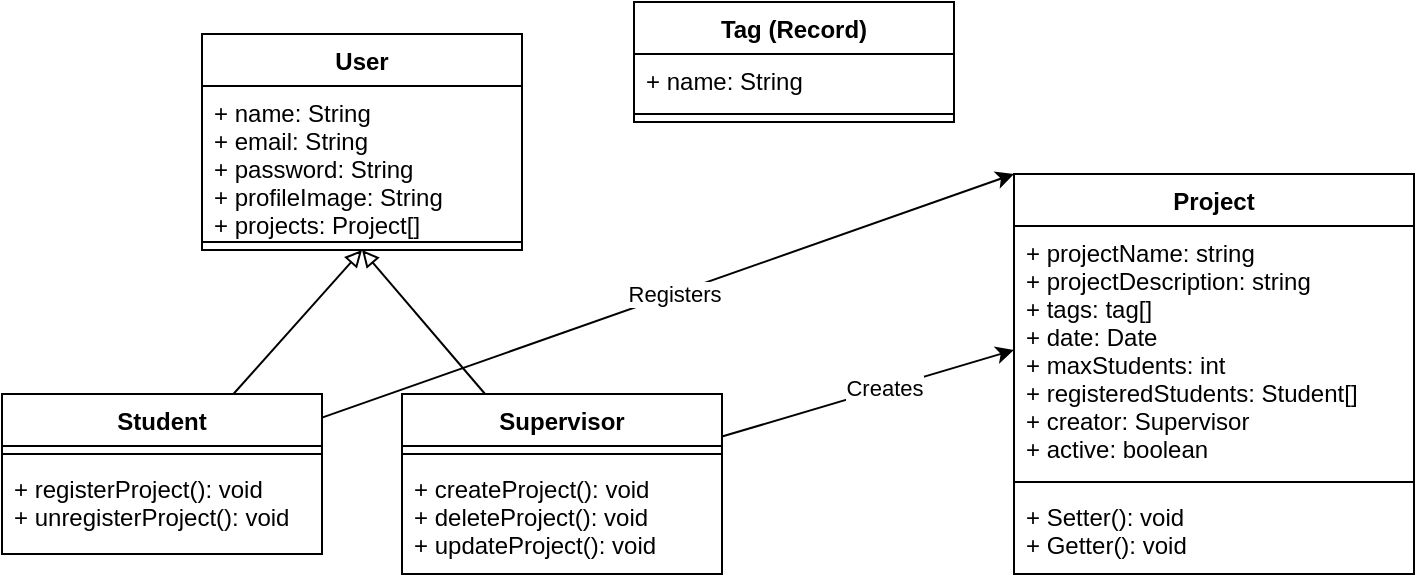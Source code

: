 <mxfile version="15.6.8" type="device"><diagram id="FRLqPUF8D_9gEZ6dUHlB" name="Page-1"><mxGraphModel dx="339" dy="182" grid="1" gridSize="10" guides="1" tooltips="1" connect="1" arrows="1" fold="1" page="1" pageScale="1" pageWidth="827" pageHeight="1169" math="0" shadow="0"><root><mxCell id="0"/><mxCell id="1" parent="0"/><mxCell id="cscwKtczK39mv4lu-wOk-10" value="User" style="swimlane;fontStyle=1;align=center;verticalAlign=top;childLayout=stackLayout;horizontal=1;startSize=26;horizontalStack=0;resizeParent=1;resizeParentMax=0;resizeLast=0;collapsible=1;marginBottom=0;" vertex="1" parent="1"><mxGeometry x="154" y="50" width="160" height="108" as="geometry"/></mxCell><mxCell id="cscwKtczK39mv4lu-wOk-11" value="+ name: String&#10;+ email: String&#10;+ password: String&#10;+ profileImage: String&#10;+ projects: Project[]" style="text;strokeColor=none;fillColor=none;align=left;verticalAlign=top;spacingLeft=4;spacingRight=4;overflow=hidden;rotatable=0;points=[[0,0.5],[1,0.5]];portConstraint=eastwest;" vertex="1" parent="cscwKtczK39mv4lu-wOk-10"><mxGeometry y="26" width="160" height="74" as="geometry"/></mxCell><mxCell id="cscwKtczK39mv4lu-wOk-12" value="" style="line;strokeWidth=1;fillColor=none;align=left;verticalAlign=middle;spacingTop=-1;spacingLeft=3;spacingRight=3;rotatable=0;labelPosition=right;points=[];portConstraint=eastwest;" vertex="1" parent="cscwKtczK39mv4lu-wOk-10"><mxGeometry y="100" width="160" height="8" as="geometry"/></mxCell><mxCell id="cscwKtczK39mv4lu-wOk-30" style="rounded=0;orthogonalLoop=1;jettySize=auto;html=1;entryX=0.5;entryY=1;entryDx=0;entryDy=0;endArrow=block;endFill=0;" edge="1" parent="1" source="cscwKtczK39mv4lu-wOk-14" target="cscwKtczK39mv4lu-wOk-10"><mxGeometry relative="1" as="geometry"><mxPoint x="238.64" y="174.988" as="targetPoint"/></mxGeometry></mxCell><mxCell id="cscwKtczK39mv4lu-wOk-39" style="edgeStyle=none;rounded=0;orthogonalLoop=1;jettySize=auto;html=1;entryX=0;entryY=0.5;entryDx=0;entryDy=0;endArrow=classic;endFill=1;" edge="1" parent="1" source="cscwKtczK39mv4lu-wOk-14" target="cscwKtczK39mv4lu-wOk-32"><mxGeometry relative="1" as="geometry"/></mxCell><mxCell id="cscwKtczK39mv4lu-wOk-40" value="Creates" style="edgeLabel;html=1;align=center;verticalAlign=middle;resizable=0;points=[];" vertex="1" connectable="0" parent="cscwKtczK39mv4lu-wOk-39"><mxGeometry x="0.1" y="1" relative="1" as="geometry"><mxPoint as="offset"/></mxGeometry></mxCell><mxCell id="cscwKtczK39mv4lu-wOk-14" value="Supervisor" style="swimlane;fontStyle=1;align=center;verticalAlign=top;childLayout=stackLayout;horizontal=1;startSize=26;horizontalStack=0;resizeParent=1;resizeParentMax=0;resizeLast=0;collapsible=1;marginBottom=0;" vertex="1" parent="1"><mxGeometry x="254" y="230" width="160" height="90" as="geometry"/></mxCell><mxCell id="cscwKtczK39mv4lu-wOk-16" value="" style="line;strokeWidth=1;fillColor=none;align=left;verticalAlign=middle;spacingTop=-1;spacingLeft=3;spacingRight=3;rotatable=0;labelPosition=right;points=[];portConstraint=eastwest;" vertex="1" parent="cscwKtczK39mv4lu-wOk-14"><mxGeometry y="26" width="160" height="8" as="geometry"/></mxCell><mxCell id="cscwKtczK39mv4lu-wOk-17" value="+ createProject(): void&#10;+ deleteProject(): void&#10;+ updateProject(): void" style="text;strokeColor=none;fillColor=none;align=left;verticalAlign=top;spacingLeft=4;spacingRight=4;overflow=hidden;rotatable=0;points=[[0,0.5],[1,0.5]];portConstraint=eastwest;" vertex="1" parent="cscwKtczK39mv4lu-wOk-14"><mxGeometry y="34" width="160" height="56" as="geometry"/></mxCell><mxCell id="cscwKtczK39mv4lu-wOk-28" style="rounded=0;orthogonalLoop=1;jettySize=auto;html=1;endArrow=block;endFill=0;entryX=0.5;entryY=1;entryDx=0;entryDy=0;" edge="1" parent="1" source="cscwKtczK39mv4lu-wOk-18" target="cscwKtczK39mv4lu-wOk-10"><mxGeometry relative="1" as="geometry"><mxPoint x="235" y="150" as="targetPoint"/></mxGeometry></mxCell><mxCell id="cscwKtczK39mv4lu-wOk-41" style="edgeStyle=none;rounded=0;orthogonalLoop=1;jettySize=auto;html=1;entryX=0;entryY=0;entryDx=0;entryDy=0;endArrow=classic;endFill=1;" edge="1" parent="1" source="cscwKtczK39mv4lu-wOk-18" target="cscwKtczK39mv4lu-wOk-31"><mxGeometry relative="1" as="geometry"/></mxCell><mxCell id="cscwKtczK39mv4lu-wOk-42" value="Registers" style="edgeLabel;html=1;align=center;verticalAlign=middle;resizable=0;points=[];" vertex="1" connectable="0" parent="cscwKtczK39mv4lu-wOk-41"><mxGeometry x="0.641" relative="1" as="geometry"><mxPoint x="-108" y="38" as="offset"/></mxGeometry></mxCell><mxCell id="cscwKtczK39mv4lu-wOk-18" value="Student" style="swimlane;fontStyle=1;align=center;verticalAlign=top;childLayout=stackLayout;horizontal=1;startSize=26;horizontalStack=0;resizeParent=1;resizeParentMax=0;resizeLast=0;collapsible=1;marginBottom=0;" vertex="1" parent="1"><mxGeometry x="54" y="230" width="160" height="80" as="geometry"/></mxCell><mxCell id="cscwKtczK39mv4lu-wOk-20" value="" style="line;strokeWidth=1;fillColor=none;align=left;verticalAlign=middle;spacingTop=-1;spacingLeft=3;spacingRight=3;rotatable=0;labelPosition=right;points=[];portConstraint=eastwest;" vertex="1" parent="cscwKtczK39mv4lu-wOk-18"><mxGeometry y="26" width="160" height="8" as="geometry"/></mxCell><mxCell id="cscwKtczK39mv4lu-wOk-21" value="+ registerProject(): void&#10;+ unregisterProject(): void" style="text;strokeColor=none;fillColor=none;align=left;verticalAlign=top;spacingLeft=4;spacingRight=4;overflow=hidden;rotatable=0;points=[[0,0.5],[1,0.5]];portConstraint=eastwest;" vertex="1" parent="cscwKtczK39mv4lu-wOk-18"><mxGeometry y="34" width="160" height="46" as="geometry"/></mxCell><mxCell id="cscwKtczK39mv4lu-wOk-31" value="Project" style="swimlane;fontStyle=1;align=center;verticalAlign=top;childLayout=stackLayout;horizontal=1;startSize=26;horizontalStack=0;resizeParent=1;resizeParentMax=0;resizeLast=0;collapsible=1;marginBottom=0;" vertex="1" parent="1"><mxGeometry x="560" y="120" width="200" height="200" as="geometry"/></mxCell><mxCell id="cscwKtczK39mv4lu-wOk-32" value="+ projectName: string&#10;+ projectDescription: string&#10;+ tags: tag[]&#10;+ date: Date&#10;+ maxStudents: int&#10;+ registeredStudents: Student[]&#10;+ creator: Supervisor&#10;+ active: boolean" style="text;strokeColor=none;fillColor=none;align=left;verticalAlign=top;spacingLeft=4;spacingRight=4;overflow=hidden;rotatable=0;points=[[0,0.5],[1,0.5]];portConstraint=eastwest;" vertex="1" parent="cscwKtczK39mv4lu-wOk-31"><mxGeometry y="26" width="200" height="124" as="geometry"/></mxCell><mxCell id="cscwKtczK39mv4lu-wOk-33" value="" style="line;strokeWidth=1;fillColor=none;align=left;verticalAlign=middle;spacingTop=-1;spacingLeft=3;spacingRight=3;rotatable=0;labelPosition=right;points=[];portConstraint=eastwest;" vertex="1" parent="cscwKtczK39mv4lu-wOk-31"><mxGeometry y="150" width="200" height="8" as="geometry"/></mxCell><mxCell id="cscwKtczK39mv4lu-wOk-34" value="+ Setter(): void&#10;+ Getter(): void" style="text;strokeColor=none;fillColor=none;align=left;verticalAlign=top;spacingLeft=4;spacingRight=4;overflow=hidden;rotatable=0;points=[[0,0.5],[1,0.5]];portConstraint=eastwest;" vertex="1" parent="cscwKtczK39mv4lu-wOk-31"><mxGeometry y="158" width="200" height="42" as="geometry"/></mxCell><mxCell id="cscwKtczK39mv4lu-wOk-35" value="Tag (Record)" style="swimlane;fontStyle=1;align=center;verticalAlign=top;childLayout=stackLayout;horizontal=1;startSize=26;horizontalStack=0;resizeParent=1;resizeParentMax=0;resizeLast=0;collapsible=1;marginBottom=0;" vertex="1" parent="1"><mxGeometry x="370" y="34" width="160" height="60" as="geometry"/></mxCell><mxCell id="cscwKtczK39mv4lu-wOk-36" value="+ name: String" style="text;strokeColor=none;fillColor=none;align=left;verticalAlign=top;spacingLeft=4;spacingRight=4;overflow=hidden;rotatable=0;points=[[0,0.5],[1,0.5]];portConstraint=eastwest;" vertex="1" parent="cscwKtczK39mv4lu-wOk-35"><mxGeometry y="26" width="160" height="26" as="geometry"/></mxCell><mxCell id="cscwKtczK39mv4lu-wOk-37" value="" style="line;strokeWidth=1;fillColor=none;align=left;verticalAlign=middle;spacingTop=-1;spacingLeft=3;spacingRight=3;rotatable=0;labelPosition=right;points=[];portConstraint=eastwest;" vertex="1" parent="cscwKtczK39mv4lu-wOk-35"><mxGeometry y="52" width="160" height="8" as="geometry"/></mxCell></root></mxGraphModel></diagram></mxfile>